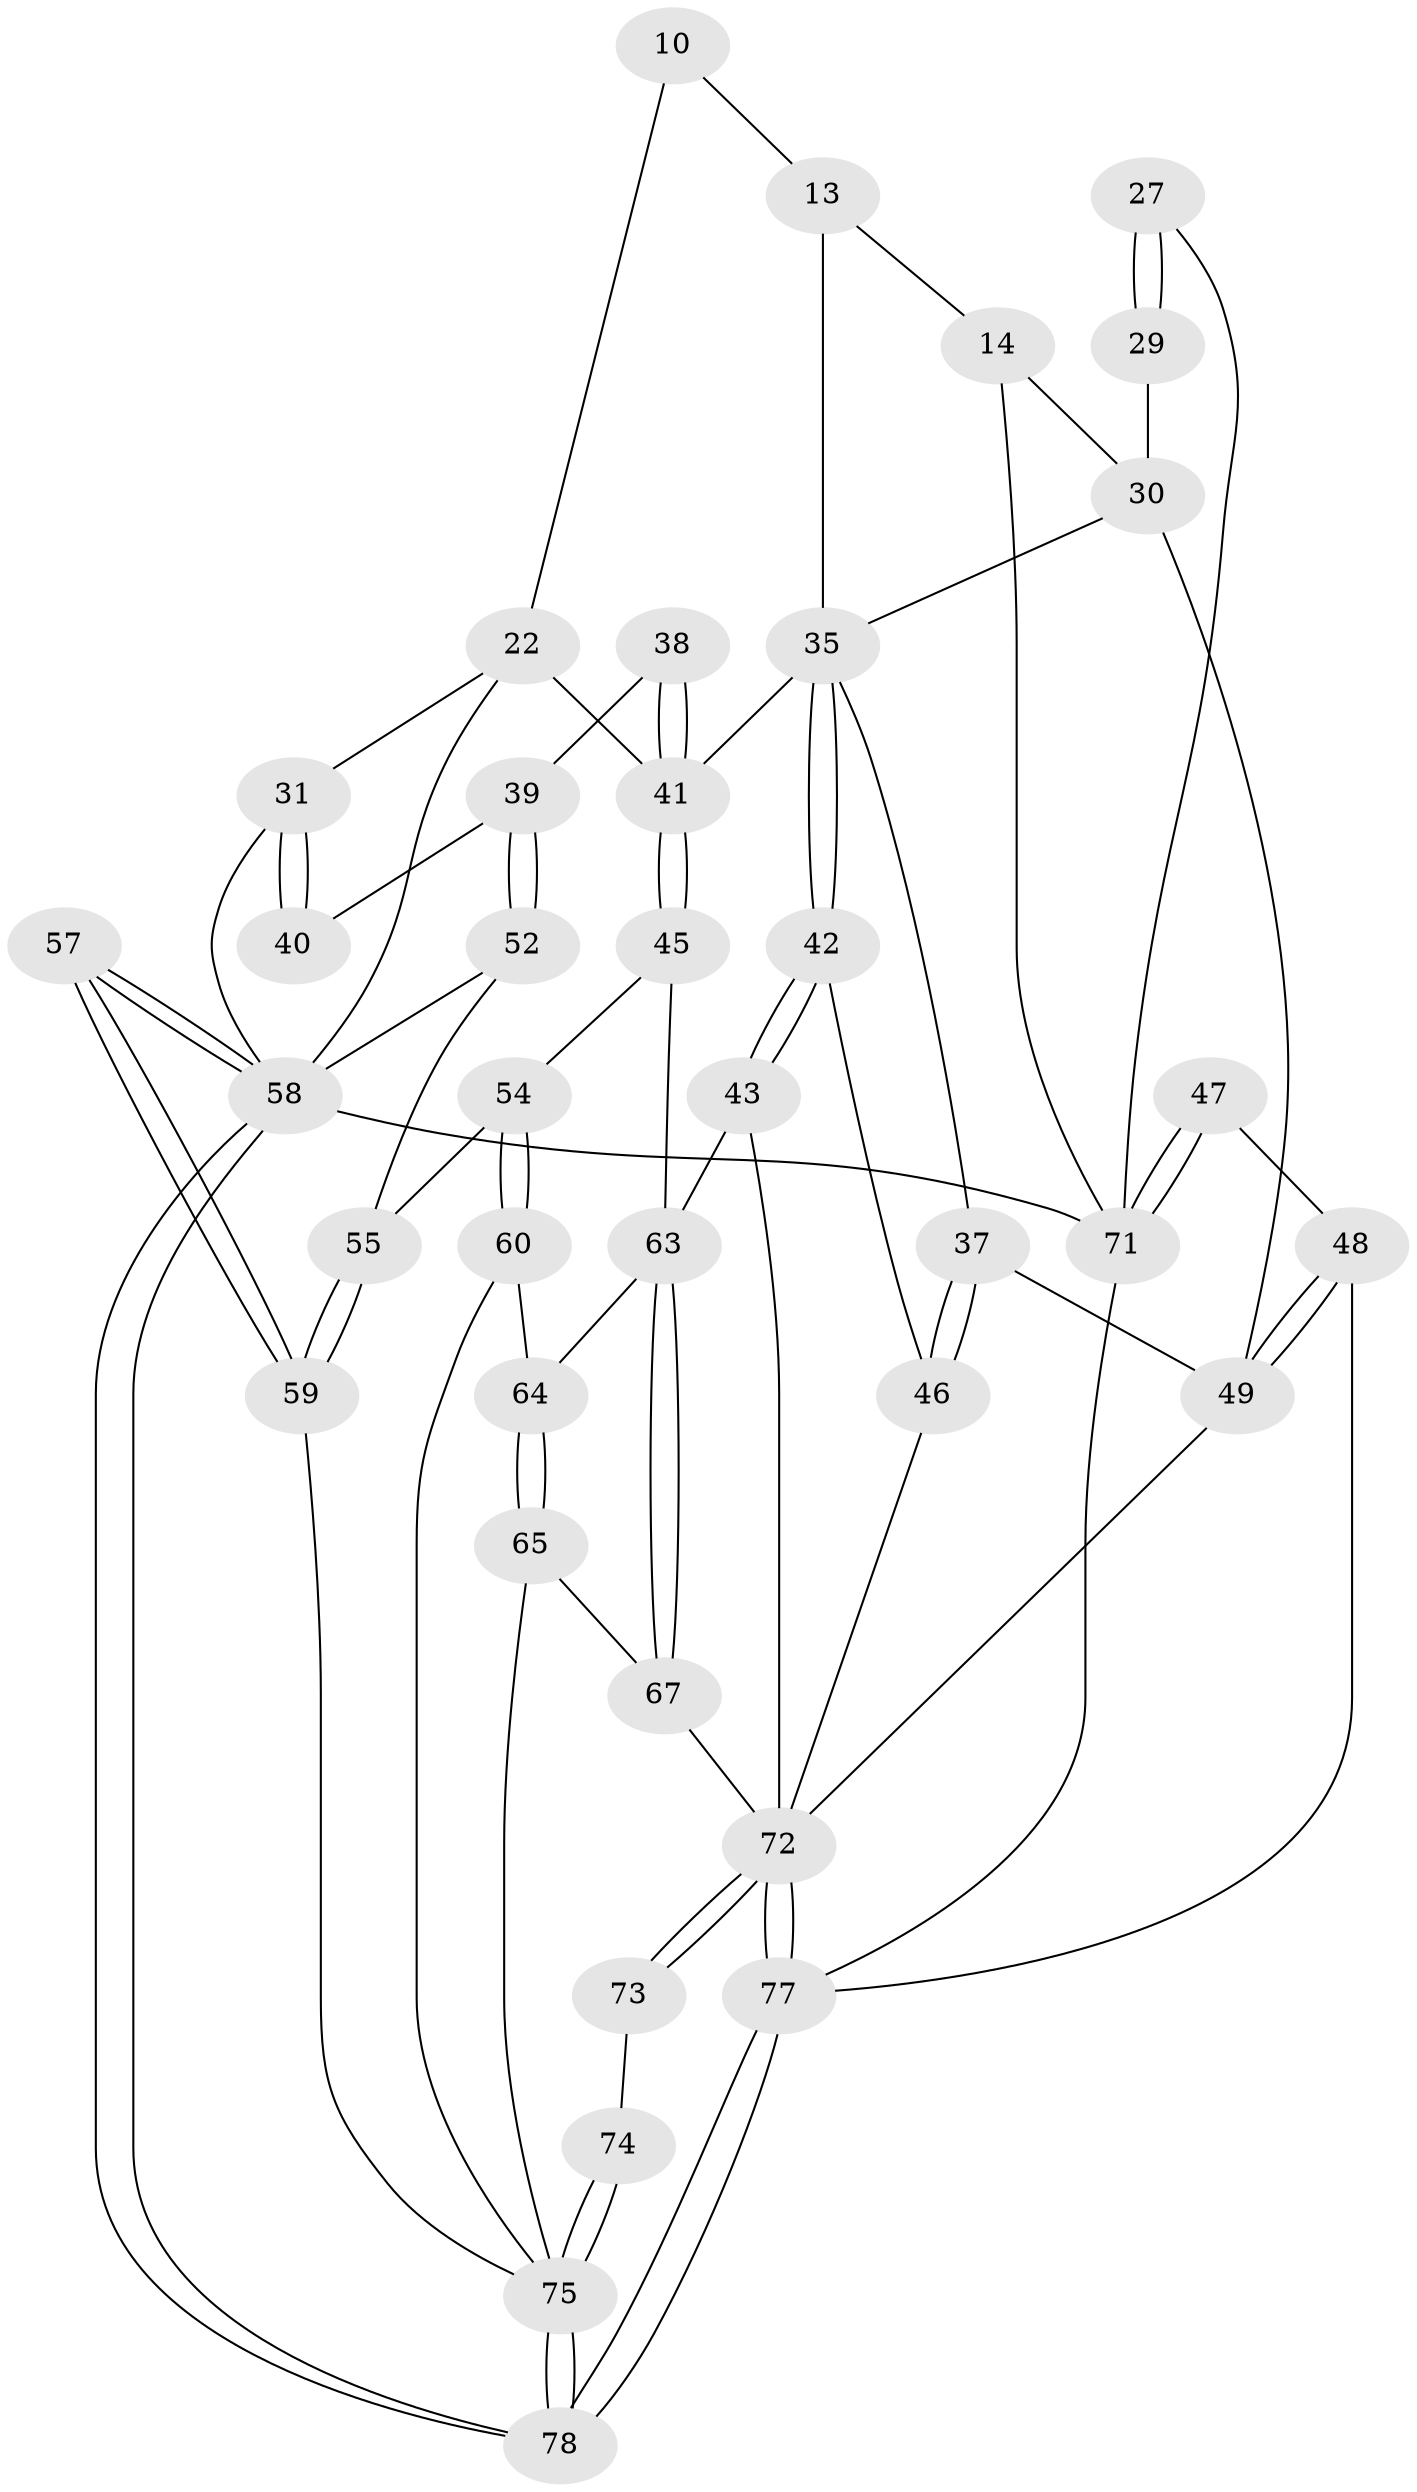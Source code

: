 // original degree distribution, {3: 0.02564102564102564, 6: 0.20512820512820512, 5: 0.5384615384615384, 4: 0.23076923076923078}
// Generated by graph-tools (version 1.1) at 2025/01/03/09/25 05:01:26]
// undirected, 39 vertices, 85 edges
graph export_dot {
graph [start="1"]
  node [color=gray90,style=filled];
  10 [pos="+0.5162424895058241+0.13734250076091264",super="+9"];
  13 [pos="+0.5763302859171249+0.20431272557087457",super="+12"];
  14 [pos="+0.8561934827364726+0.11813961669491284",super="+7"];
  22 [pos="+0.11216235521078717+0.14898182648947292",super="+11+21"];
  27 [pos="+1+0.3749648855277794"];
  29 [pos="+0.9149297557440904+0.3648575242705039",super="+26"];
  30 [pos="+0.8184926390065463+0.3665732425720139",super="+16"];
  31 [pos="+0.11928511678355144+0.33886552562405703",super="+23+24"];
  35 [pos="+0.5791876241841385+0.33676522133595055",super="+32+34"];
  37 [pos="+0.7006992139055908+0.4351937289890102"];
  38 [pos="+0.3265798652577915+0.27449599483278114"];
  39 [pos="+0.14868473951901273+0.4197456289043929"];
  40 [pos="+0.14134411881824488+0.40962549643763835"];
  41 [pos="+0.41052643548469125+0.4325143757245275",super="+33+20"];
  42 [pos="+0.5809301082458048+0.3487227548916116"];
  43 [pos="+0.4939325058194263+0.5580026820854792"];
  45 [pos="+0.41113138050943077+0.4725699794583173"];
  46 [pos="+0.6320301264099939+0.4756845054645648"];
  47 [pos="+1+0.5423594196725746"];
  48 [pos="+0.9604912369509517+0.5847892632956155"];
  49 [pos="+0.8109599327657475+0.5073486249661817",super="+36"];
  52 [pos="+0.15020026575014297+0.4707414106587956"];
  54 [pos="+0.18100241300301254+0.49902279760186335"];
  55 [pos="+0.15097553726973084+0.47421324524268826"];
  57 [pos="+0+0.6194628107221732"];
  58 [pos="+0+1",super="+3+53"];
  59 [pos="+0+0.5886982798711776"];
  60 [pos="+0.1834056195355913+0.5083085966547847"];
  63 [pos="+0.36977415716180095+0.5806859182110872",super="+44"];
  64 [pos="+0.3136880495196426+0.6053835580946252"];
  65 [pos="+0.256240583516579+0.6904914428200669"];
  67 [pos="+0.33020222330014204+0.7121636790628555"];
  71 [pos="+1+1",super="+2+28"];
  72 [pos="+0.5362350387427908+0.8559724183088753",super="+69+70"];
  73 [pos="+0.5334120064134518+0.8529101206867393"];
  74 [pos="+0.3336688880012693+0.8717752363209021"];
  75 [pos="+0.02810983107066098+0.9888392848464814",super="+62+61+66"];
  77 [pos="+0.6091429234093994+1",super="+76"];
  78 [pos="+0+1"];
  10 -- 13 [weight=2];
  10 -- 22 [weight=2];
  13 -- 14;
  13 -- 35 [weight=2];
  14 -- 30;
  14 -- 71 [weight=2];
  22 -- 58;
  22 -- 31 [weight=2];
  22 -- 41 [weight=2];
  27 -- 29 [weight=2];
  27 -- 29;
  27 -- 71;
  29 -- 30 [weight=2];
  30 -- 35;
  30 -- 49;
  31 -- 40 [weight=2];
  31 -- 40;
  31 -- 58;
  35 -- 42;
  35 -- 42;
  35 -- 41;
  35 -- 37;
  37 -- 46;
  37 -- 46;
  37 -- 49;
  38 -- 39;
  38 -- 41 [weight=2];
  38 -- 41;
  39 -- 40;
  39 -- 52;
  39 -- 52;
  41 -- 45;
  41 -- 45;
  42 -- 43;
  42 -- 43;
  42 -- 46;
  43 -- 63;
  43 -- 72;
  45 -- 54;
  45 -- 63;
  46 -- 72;
  47 -- 48;
  47 -- 71 [weight=2];
  47 -- 71;
  48 -- 49;
  48 -- 49;
  48 -- 77;
  49 -- 72;
  52 -- 55;
  52 -- 58;
  54 -- 55;
  54 -- 60;
  54 -- 60;
  55 -- 59;
  55 -- 59;
  57 -- 58 [weight=2];
  57 -- 58;
  57 -- 59;
  57 -- 59;
  58 -- 78;
  58 -- 78;
  58 -- 71 [weight=2];
  59 -- 75;
  60 -- 64;
  60 -- 75;
  63 -- 64;
  63 -- 67;
  63 -- 67;
  64 -- 65;
  64 -- 65;
  65 -- 67;
  65 -- 75;
  67 -- 72;
  71 -- 77;
  72 -- 73 [weight=2];
  72 -- 73;
  72 -- 77 [weight=2];
  72 -- 77;
  73 -- 74;
  74 -- 75 [weight=2];
  74 -- 75;
  75 -- 78;
  75 -- 78;
  77 -- 78;
  77 -- 78;
}
